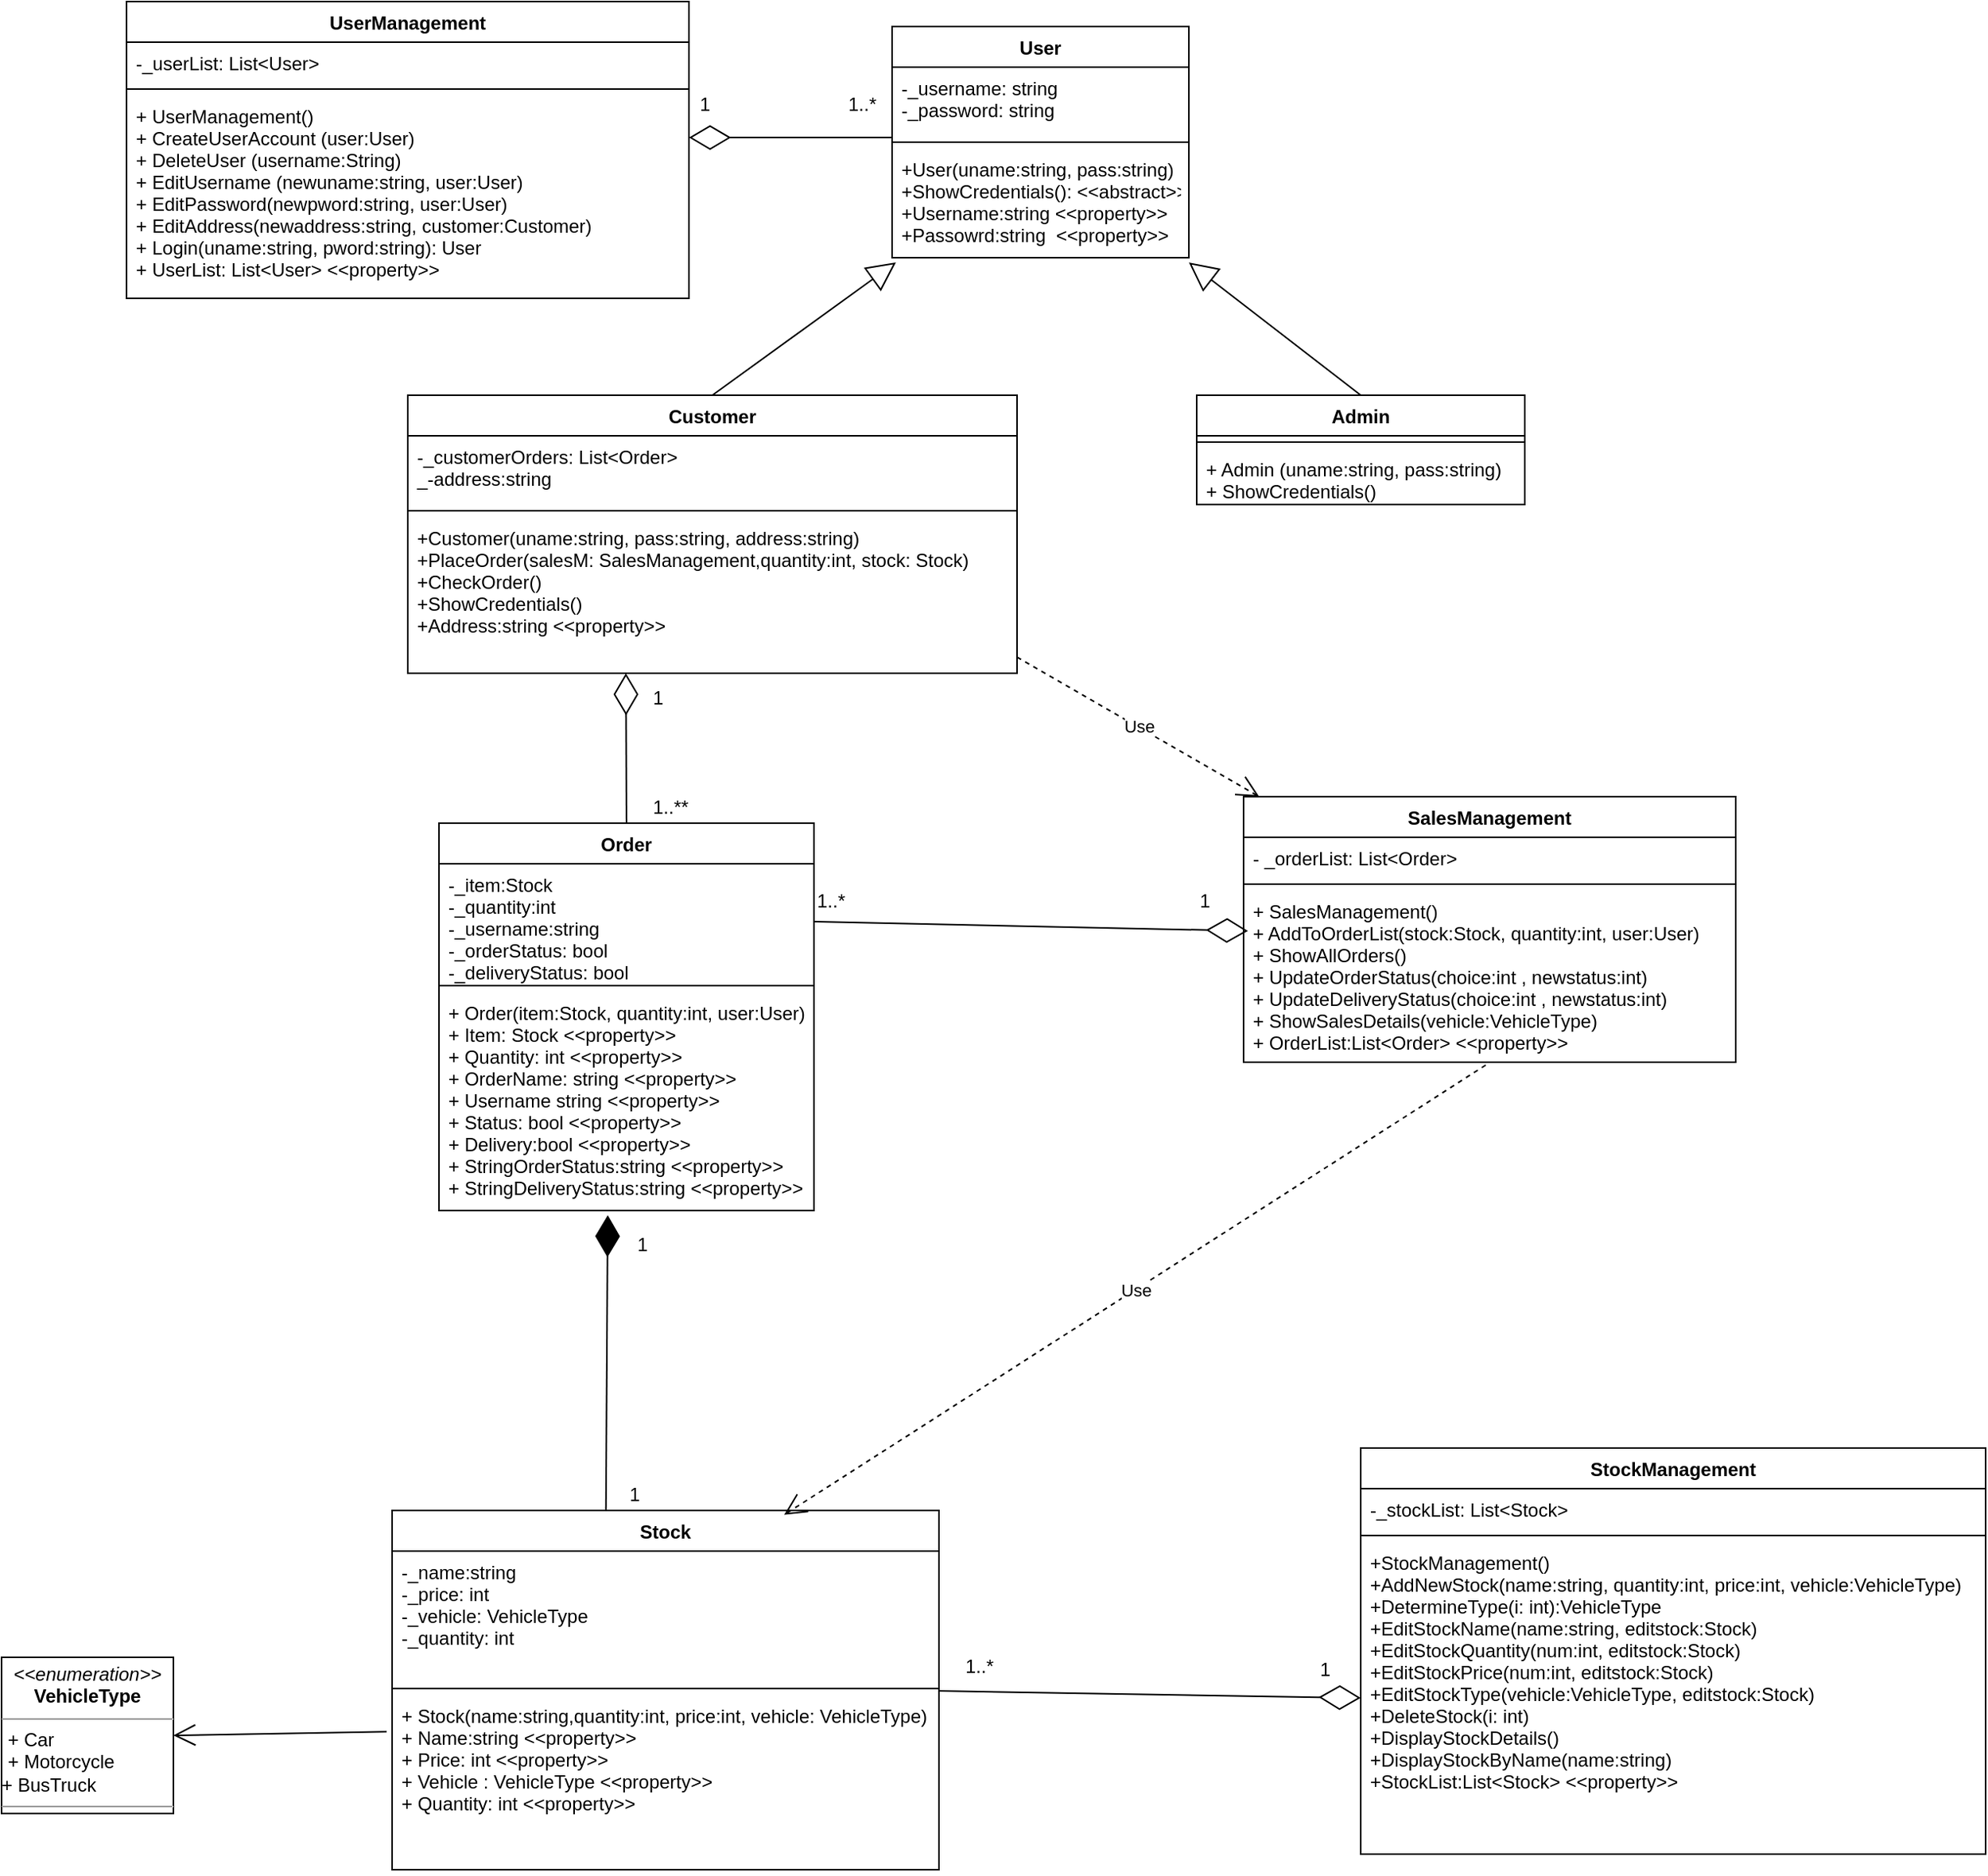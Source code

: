 <mxfile version="12.2.0" type="github" pages="1">
  <diagram id="43vNWwg8jOlzyk5GfrOZ" name="Page-1">
    <mxGraphModel dx="2820" dy="1512" grid="1" gridSize="10" guides="1" tooltips="1" connect="1" arrows="1" fold="1" page="1" pageScale="1" pageWidth="1100" pageHeight="850" math="0" shadow="0">
      <root>
        <mxCell id="0"/>
        <mxCell id="1" parent="0"/>
        <mxCell id="r0ZETI2wqyOW0yTTkkn_-1" value="UserManagement" style="swimlane;fontStyle=1;align=center;verticalAlign=top;childLayout=stackLayout;horizontal=1;startSize=26;horizontalStack=0;resizeParent=1;resizeParentMax=0;resizeLast=0;collapsible=1;marginBottom=0;" parent="1" vertex="1">
          <mxGeometry x="260" y="114" width="360" height="190" as="geometry"/>
        </mxCell>
        <mxCell id="r0ZETI2wqyOW0yTTkkn_-2" value="-_userList: List&lt;User&gt;" style="text;strokeColor=none;fillColor=none;align=left;verticalAlign=top;spacingLeft=4;spacingRight=4;overflow=hidden;rotatable=0;points=[[0,0.5],[1,0.5]];portConstraint=eastwest;" parent="r0ZETI2wqyOW0yTTkkn_-1" vertex="1">
          <mxGeometry y="26" width="360" height="26" as="geometry"/>
        </mxCell>
        <mxCell id="r0ZETI2wqyOW0yTTkkn_-3" value="" style="line;strokeWidth=1;fillColor=none;align=left;verticalAlign=middle;spacingTop=-1;spacingLeft=3;spacingRight=3;rotatable=0;labelPosition=right;points=[];portConstraint=eastwest;" parent="r0ZETI2wqyOW0yTTkkn_-1" vertex="1">
          <mxGeometry y="52" width="360" height="8" as="geometry"/>
        </mxCell>
        <mxCell id="r0ZETI2wqyOW0yTTkkn_-4" value="+ UserManagement()&#xa;+ CreateUserAccount (user:User)&#xa;+ DeleteUser (username:String)&#xa;+ EditUsername (newuname:string, user:User)&#xa;+ EditPassword(newpword:string, user:User)&#xa;+ EditAddress(newaddress:string, customer:Customer)&#xa;+ Login(uname:string, pword:string): User&#xa;+ UserList: List&lt;User&gt; &lt;&lt;property&gt;&gt;&#xa;&#xa;&#xa;" style="text;strokeColor=none;fillColor=none;align=left;verticalAlign=top;spacingLeft=4;spacingRight=4;overflow=hidden;rotatable=0;points=[[0,0.5],[1,0.5]];portConstraint=eastwest;" parent="r0ZETI2wqyOW0yTTkkn_-1" vertex="1">
          <mxGeometry y="60" width="360" height="130" as="geometry"/>
        </mxCell>
        <mxCell id="r0ZETI2wqyOW0yTTkkn_-5" value="User" style="swimlane;fontStyle=1;align=center;verticalAlign=top;childLayout=stackLayout;horizontal=1;startSize=26;horizontalStack=0;resizeParent=1;resizeParentMax=0;resizeLast=0;collapsible=1;marginBottom=0;" parent="1" vertex="1">
          <mxGeometry x="750" y="130" width="190" height="148" as="geometry"/>
        </mxCell>
        <mxCell id="r0ZETI2wqyOW0yTTkkn_-6" value="-_username: string&#xa;-_password: string&#xa;" style="text;strokeColor=none;fillColor=none;align=left;verticalAlign=top;spacingLeft=4;spacingRight=4;overflow=hidden;rotatable=0;points=[[0,0.5],[1,0.5]];portConstraint=eastwest;" parent="r0ZETI2wqyOW0yTTkkn_-5" vertex="1">
          <mxGeometry y="26" width="190" height="44" as="geometry"/>
        </mxCell>
        <mxCell id="r0ZETI2wqyOW0yTTkkn_-7" value="" style="line;strokeWidth=1;fillColor=none;align=left;verticalAlign=middle;spacingTop=-1;spacingLeft=3;spacingRight=3;rotatable=0;labelPosition=right;points=[];portConstraint=eastwest;" parent="r0ZETI2wqyOW0yTTkkn_-5" vertex="1">
          <mxGeometry y="70" width="190" height="8" as="geometry"/>
        </mxCell>
        <mxCell id="r0ZETI2wqyOW0yTTkkn_-8" value="+User(uname:string, pass:string)&#xa;+ShowCredentials(): &lt;&lt;abstract&gt;&gt; &#xa;+Username:string &lt;&lt;property&gt;&gt;&#xa;+Passowrd:string  &lt;&lt;property&gt;&gt;&#xa;&#xa;" style="text;strokeColor=none;fillColor=none;align=left;verticalAlign=top;spacingLeft=4;spacingRight=4;overflow=hidden;rotatable=0;points=[[0,0.5],[1,0.5]];portConstraint=eastwest;" parent="r0ZETI2wqyOW0yTTkkn_-5" vertex="1">
          <mxGeometry y="78" width="190" height="70" as="geometry"/>
        </mxCell>
        <mxCell id="r0ZETI2wqyOW0yTTkkn_-9" value="Customer" style="swimlane;fontStyle=1;align=center;verticalAlign=top;childLayout=stackLayout;horizontal=1;startSize=26;horizontalStack=0;resizeParent=1;resizeParentMax=0;resizeLast=0;collapsible=1;marginBottom=0;" parent="1" vertex="1">
          <mxGeometry x="440" y="366" width="390" height="178" as="geometry"/>
        </mxCell>
        <mxCell id="r0ZETI2wqyOW0yTTkkn_-10" value="-_customerOrders: List&lt;Order&gt;&#xa;_-address:string&#xa;" style="text;strokeColor=none;fillColor=none;align=left;verticalAlign=top;spacingLeft=4;spacingRight=4;overflow=hidden;rotatable=0;points=[[0,0.5],[1,0.5]];portConstraint=eastwest;" parent="r0ZETI2wqyOW0yTTkkn_-9" vertex="1">
          <mxGeometry y="26" width="390" height="44" as="geometry"/>
        </mxCell>
        <mxCell id="r0ZETI2wqyOW0yTTkkn_-11" value="" style="line;strokeWidth=1;fillColor=none;align=left;verticalAlign=middle;spacingTop=-1;spacingLeft=3;spacingRight=3;rotatable=0;labelPosition=right;points=[];portConstraint=eastwest;" parent="r0ZETI2wqyOW0yTTkkn_-9" vertex="1">
          <mxGeometry y="70" width="390" height="8" as="geometry"/>
        </mxCell>
        <mxCell id="r0ZETI2wqyOW0yTTkkn_-12" value="+Customer(uname:string, pass:string, address:string)&#xa;+PlaceOrder(salesM: SalesManagement,quantity:int, stock: Stock)&#xa;+CheckOrder()&#xa;+ShowCredentials() &#xa;+Address:string &lt;&lt;property&gt;&gt;&#xa;&#xa;&#xa;" style="text;strokeColor=none;fillColor=none;align=left;verticalAlign=top;spacingLeft=4;spacingRight=4;overflow=hidden;rotatable=0;points=[[0,0.5],[1,0.5]];portConstraint=eastwest;" parent="r0ZETI2wqyOW0yTTkkn_-9" vertex="1">
          <mxGeometry y="78" width="390" height="100" as="geometry"/>
        </mxCell>
        <mxCell id="r0ZETI2wqyOW0yTTkkn_-17" value="Admin" style="swimlane;fontStyle=1;align=center;verticalAlign=top;childLayout=stackLayout;horizontal=1;startSize=26;horizontalStack=0;resizeParent=1;resizeParentMax=0;resizeLast=0;collapsible=1;marginBottom=0;" parent="1" vertex="1">
          <mxGeometry x="945" y="366" width="210" height="70" as="geometry"/>
        </mxCell>
        <mxCell id="r0ZETI2wqyOW0yTTkkn_-19" value="" style="line;strokeWidth=1;fillColor=none;align=left;verticalAlign=middle;spacingTop=-1;spacingLeft=3;spacingRight=3;rotatable=0;labelPosition=right;points=[];portConstraint=eastwest;" parent="r0ZETI2wqyOW0yTTkkn_-17" vertex="1">
          <mxGeometry y="26" width="210" height="8" as="geometry"/>
        </mxCell>
        <mxCell id="r0ZETI2wqyOW0yTTkkn_-20" value="+ Admin (uname:string, pass:string)&#xa;+ ShowCredentials()&#xa;" style="text;strokeColor=none;fillColor=none;align=left;verticalAlign=top;spacingLeft=4;spacingRight=4;overflow=hidden;rotatable=0;points=[[0,0.5],[1,0.5]];portConstraint=eastwest;" parent="r0ZETI2wqyOW0yTTkkn_-17" vertex="1">
          <mxGeometry y="34" width="210" height="36" as="geometry"/>
        </mxCell>
        <mxCell id="r0ZETI2wqyOW0yTTkkn_-22" value="Order" style="swimlane;fontStyle=1;align=center;verticalAlign=top;childLayout=stackLayout;horizontal=1;startSize=26;horizontalStack=0;resizeParent=1;resizeParentMax=0;resizeLast=0;collapsible=1;marginBottom=0;" parent="1" vertex="1">
          <mxGeometry x="460" y="640" width="240" height="248" as="geometry"/>
        </mxCell>
        <mxCell id="r0ZETI2wqyOW0yTTkkn_-23" value="-_item:Stock&#xa;-_quantity:int&#xa;-_username:string&#xa;-_orderStatus: bool&#xa;-_deliveryStatus: bool&#xa;&#xa;&#xa;" style="text;strokeColor=none;fillColor=none;align=left;verticalAlign=top;spacingLeft=4;spacingRight=4;overflow=hidden;rotatable=0;points=[[0,0.5],[1,0.5]];portConstraint=eastwest;" parent="r0ZETI2wqyOW0yTTkkn_-22" vertex="1">
          <mxGeometry y="26" width="240" height="74" as="geometry"/>
        </mxCell>
        <mxCell id="r0ZETI2wqyOW0yTTkkn_-24" value="" style="line;strokeWidth=1;fillColor=none;align=left;verticalAlign=middle;spacingTop=-1;spacingLeft=3;spacingRight=3;rotatable=0;labelPosition=right;points=[];portConstraint=eastwest;" parent="r0ZETI2wqyOW0yTTkkn_-22" vertex="1">
          <mxGeometry y="100" width="240" height="8" as="geometry"/>
        </mxCell>
        <mxCell id="r0ZETI2wqyOW0yTTkkn_-25" value="+ Order(item:Stock, quantity:int, user:User)&#xa;+ Item: Stock &lt;&lt;property&gt;&gt;&#xa;+ Quantity: int &lt;&lt;property&gt;&gt;&#xa;+ OrderName: string &lt;&lt;property&gt;&gt;&#xa;+ Username string &lt;&lt;property&gt;&gt;&#xa;+ Status: bool &lt;&lt;property&gt;&gt;&#xa;+ Delivery:bool &lt;&lt;property&gt;&gt;&#xa;+ StringOrderStatus:string &lt;&lt;property&gt;&gt;&#xa;+ StringDeliveryStatus:string &lt;&lt;property&gt;&gt;&#xa;&#xa;" style="text;strokeColor=none;fillColor=none;align=left;verticalAlign=top;spacingLeft=4;spacingRight=4;overflow=hidden;rotatable=0;points=[[0,0.5],[1,0.5]];portConstraint=eastwest;" parent="r0ZETI2wqyOW0yTTkkn_-22" vertex="1">
          <mxGeometry y="108" width="240" height="140" as="geometry"/>
        </mxCell>
        <mxCell id="r0ZETI2wqyOW0yTTkkn_-26" value="SalesManagement" style="swimlane;fontStyle=1;align=center;verticalAlign=top;childLayout=stackLayout;horizontal=1;startSize=26;horizontalStack=0;resizeParent=1;resizeParentMax=0;resizeLast=0;collapsible=1;marginBottom=0;" parent="1" vertex="1">
          <mxGeometry x="975" y="623" width="315" height="170" as="geometry">
            <mxRectangle x="1440" y="774" width="130" height="26" as="alternateBounds"/>
          </mxGeometry>
        </mxCell>
        <mxCell id="r0ZETI2wqyOW0yTTkkn_-27" value="- _orderList: List&lt;Order&gt;" style="text;strokeColor=none;fillColor=none;align=left;verticalAlign=top;spacingLeft=4;spacingRight=4;overflow=hidden;rotatable=0;points=[[0,0.5],[1,0.5]];portConstraint=eastwest;" parent="r0ZETI2wqyOW0yTTkkn_-26" vertex="1">
          <mxGeometry y="26" width="315" height="26" as="geometry"/>
        </mxCell>
        <mxCell id="r0ZETI2wqyOW0yTTkkn_-28" value="" style="line;strokeWidth=1;fillColor=none;align=left;verticalAlign=middle;spacingTop=-1;spacingLeft=3;spacingRight=3;rotatable=0;labelPosition=right;points=[];portConstraint=eastwest;" parent="r0ZETI2wqyOW0yTTkkn_-26" vertex="1">
          <mxGeometry y="52" width="315" height="8" as="geometry"/>
        </mxCell>
        <mxCell id="r0ZETI2wqyOW0yTTkkn_-29" value="+ SalesManagement()&#xa;+ AddToOrderList(stock:Stock, quantity:int, user:User)&#xa;+ ShowAllOrders()&#xa;+ UpdateOrderStatus(choice:int , newstatus:int)&#xa;+ UpdateDeliveryStatus(choice:int , newstatus:int)&#xa;+ ShowSalesDetails(vehicle:VehicleType)&#xa;+ OrderList:List&lt;Order&gt; &lt;&lt;property&gt;&gt;&#xa;&#xa;&#xa;&#xa;" style="text;strokeColor=none;fillColor=none;align=left;verticalAlign=top;spacingLeft=4;spacingRight=4;overflow=hidden;rotatable=0;points=[[0,0.5],[1,0.5]];portConstraint=eastwest;" parent="r0ZETI2wqyOW0yTTkkn_-26" vertex="1">
          <mxGeometry y="60" width="315" height="110" as="geometry"/>
        </mxCell>
        <mxCell id="r0ZETI2wqyOW0yTTkkn_-30" value="Stock" style="swimlane;fontStyle=1;align=center;verticalAlign=top;childLayout=stackLayout;horizontal=1;startSize=26;horizontalStack=0;resizeParent=1;resizeParentMax=0;resizeLast=0;collapsible=1;marginBottom=0;" parent="1" vertex="1">
          <mxGeometry x="430" y="1080" width="350" height="230" as="geometry"/>
        </mxCell>
        <mxCell id="r0ZETI2wqyOW0yTTkkn_-31" value="-_name:string&#xa;-_price: int&#xa;-_vehicle: VehicleType&#xa;-_quantity: int&#xa;" style="text;strokeColor=none;fillColor=none;align=left;verticalAlign=top;spacingLeft=4;spacingRight=4;overflow=hidden;rotatable=0;points=[[0,0.5],[1,0.5]];portConstraint=eastwest;" parent="r0ZETI2wqyOW0yTTkkn_-30" vertex="1">
          <mxGeometry y="26" width="350" height="84" as="geometry"/>
        </mxCell>
        <mxCell id="r0ZETI2wqyOW0yTTkkn_-32" value="" style="line;strokeWidth=1;fillColor=none;align=left;verticalAlign=middle;spacingTop=-1;spacingLeft=3;spacingRight=3;rotatable=0;labelPosition=right;points=[];portConstraint=eastwest;" parent="r0ZETI2wqyOW0yTTkkn_-30" vertex="1">
          <mxGeometry y="110" width="350" height="8" as="geometry"/>
        </mxCell>
        <mxCell id="r0ZETI2wqyOW0yTTkkn_-33" value="+ Stock(name:string,quantity:int, price:int, vehicle: VehicleType)&#xa;+ Name:string &lt;&lt;property&gt;&gt;&#xa;+ Price: int &lt;&lt;property&gt;&gt;&#xa;+ Vehicle : VehicleType &lt;&lt;property&gt;&gt;&#xa;+ Quantity: int &lt;&lt;property&gt;&gt;&#xa;" style="text;strokeColor=none;fillColor=none;align=left;verticalAlign=top;spacingLeft=4;spacingRight=4;overflow=hidden;rotatable=0;points=[[0,0.5],[1,0.5]];portConstraint=eastwest;" parent="r0ZETI2wqyOW0yTTkkn_-30" vertex="1">
          <mxGeometry y="118" width="350" height="112" as="geometry"/>
        </mxCell>
        <mxCell id="r0ZETI2wqyOW0yTTkkn_-34" value="StockManagement" style="swimlane;fontStyle=1;align=center;verticalAlign=top;childLayout=stackLayout;horizontal=1;startSize=26;horizontalStack=0;resizeParent=1;resizeParentMax=0;resizeLast=0;collapsible=1;marginBottom=0;" parent="1" vertex="1">
          <mxGeometry x="1050" y="1040" width="400" height="260" as="geometry"/>
        </mxCell>
        <mxCell id="r0ZETI2wqyOW0yTTkkn_-35" value="-_stockList: List&lt;Stock&gt;" style="text;strokeColor=none;fillColor=none;align=left;verticalAlign=top;spacingLeft=4;spacingRight=4;overflow=hidden;rotatable=0;points=[[0,0.5],[1,0.5]];portConstraint=eastwest;" parent="r0ZETI2wqyOW0yTTkkn_-34" vertex="1">
          <mxGeometry y="26" width="400" height="26" as="geometry"/>
        </mxCell>
        <mxCell id="r0ZETI2wqyOW0yTTkkn_-36" value="" style="line;strokeWidth=1;fillColor=none;align=left;verticalAlign=middle;spacingTop=-1;spacingLeft=3;spacingRight=3;rotatable=0;labelPosition=right;points=[];portConstraint=eastwest;" parent="r0ZETI2wqyOW0yTTkkn_-34" vertex="1">
          <mxGeometry y="52" width="400" height="8" as="geometry"/>
        </mxCell>
        <mxCell id="r0ZETI2wqyOW0yTTkkn_-37" value="+StockManagement()&#xa;+AddNewStock(name:string, quantity:int, price:int, vehicle:VehicleType)&#xa;+DetermineType(i: int):VehicleType&#xa;+EditStockName(name:string, editstock:Stock)&#xa;+EditStockQuantity(num:int, editstock:Stock)&#xa;+EditStockPrice(num:int, editstock:Stock)&#xa;+EditStockType(vehicle:VehicleType, editstock:Stock)&#xa;+DeleteStock(i: int)&#xa;+DisplayStockDetails()&#xa;+DisplayStockByName(name:string)&#xa;+StockList:List&lt;Stock&gt; &lt;&lt;property&gt;&gt;&#xa;&#xa;&#xa;&#xa;" style="text;strokeColor=none;fillColor=none;align=left;verticalAlign=top;spacingLeft=4;spacingRight=4;overflow=hidden;rotatable=0;points=[[0,0.5],[1,0.5]];portConstraint=eastwest;" parent="r0ZETI2wqyOW0yTTkkn_-34" vertex="1">
          <mxGeometry y="60" width="400" height="200" as="geometry"/>
        </mxCell>
        <mxCell id="r0ZETI2wqyOW0yTTkkn_-38" value="&lt;p style=&quot;margin: 0px ; margin-top: 4px ; text-align: center&quot;&gt;&lt;i&gt;&amp;lt;&amp;lt;enumeration&amp;gt;&amp;gt;&lt;/i&gt;&lt;br&gt;&lt;b&gt;VehicleType&lt;/b&gt;&lt;/p&gt;&lt;hr size=&quot;1&quot;&gt;&lt;p style=&quot;margin: 0px ; margin-left: 4px&quot;&gt;+ Car&lt;/p&gt;&lt;p style=&quot;margin: 0px ; margin-left: 4px&quot;&gt;+ Motorcycle&lt;/p&gt;+ BusTruck&lt;hr size=&quot;1&quot;&gt;" style="verticalAlign=top;align=left;overflow=fill;fontSize=12;fontFamily=Helvetica;html=1;" parent="1" vertex="1">
          <mxGeometry x="180" y="1174" width="110" height="100" as="geometry"/>
        </mxCell>
        <mxCell id="NFNXPomns0XOpPRr1u2R-3" value="" style="endArrow=block;endSize=16;endFill=0;html=1;entryX=0.013;entryY=1.043;entryDx=0;entryDy=0;entryPerimeter=0;exitX=0.5;exitY=0;exitDx=0;exitDy=0;" parent="1" source="r0ZETI2wqyOW0yTTkkn_-9" target="r0ZETI2wqyOW0yTTkkn_-8" edge="1">
          <mxGeometry width="160" relative="1" as="geometry">
            <mxPoint x="840" y="444" as="sourcePoint"/>
            <mxPoint x="1000" y="444" as="targetPoint"/>
          </mxGeometry>
        </mxCell>
        <mxCell id="NFNXPomns0XOpPRr1u2R-5" value="" style="endArrow=block;endSize=16;endFill=0;html=1;entryX=1;entryY=1.043;entryDx=0;entryDy=0;entryPerimeter=0;exitX=0.5;exitY=0;exitDx=0;exitDy=0;" parent="1" source="r0ZETI2wqyOW0yTTkkn_-17" target="r0ZETI2wqyOW0yTTkkn_-8" edge="1">
          <mxGeometry width="160" relative="1" as="geometry">
            <mxPoint x="1370" y="497" as="sourcePoint"/>
            <mxPoint x="1562.47" y="344.01" as="targetPoint"/>
          </mxGeometry>
        </mxCell>
        <mxCell id="dziBrICTCjueydhqJgy6-5" value="" style="endArrow=diamondThin;endFill=0;endSize=24;html=1;exitX=0.5;exitY=0;exitDx=0;exitDy=0;entryX=0.358;entryY=1;entryDx=0;entryDy=0;entryPerimeter=0;" parent="1" source="r0ZETI2wqyOW0yTTkkn_-22" target="r0ZETI2wqyOW0yTTkkn_-12" edge="1">
          <mxGeometry width="160" relative="1" as="geometry">
            <mxPoint x="800" y="740" as="sourcePoint"/>
            <mxPoint x="960" y="740" as="targetPoint"/>
          </mxGeometry>
        </mxCell>
        <mxCell id="dziBrICTCjueydhqJgy6-7" value="" style="endArrow=open;endFill=1;endSize=12;html=1;exitX=-0.01;exitY=0.211;exitDx=0;exitDy=0;exitPerimeter=0;entryX=1;entryY=0.5;entryDx=0;entryDy=0;" parent="1" source="r0ZETI2wqyOW0yTTkkn_-33" target="r0ZETI2wqyOW0yTTkkn_-38" edge="1">
          <mxGeometry width="160" relative="1" as="geometry">
            <mxPoint x="680" y="950" as="sourcePoint"/>
            <mxPoint x="840" y="950" as="targetPoint"/>
          </mxGeometry>
        </mxCell>
        <mxCell id="dziBrICTCjueydhqJgy6-10" value="" style="endArrow=diamondThin;endFill=0;endSize=24;html=1;exitX=1;exitY=0.5;exitDx=0;exitDy=0;entryX=0.009;entryY=0.236;entryDx=0;entryDy=0;entryPerimeter=0;" parent="1" source="r0ZETI2wqyOW0yTTkkn_-23" target="r0ZETI2wqyOW0yTTkkn_-29" edge="1">
          <mxGeometry width="160" relative="1" as="geometry">
            <mxPoint x="850" y="650" as="sourcePoint"/>
            <mxPoint x="1010" y="650" as="targetPoint"/>
          </mxGeometry>
        </mxCell>
        <mxCell id="dziBrICTCjueydhqJgy6-11" value="" style="endArrow=diamondThin;endFill=0;endSize=24;html=1;exitX=1;exitY=-0.022;exitDx=0;exitDy=0;exitPerimeter=0;entryX=0;entryY=0.5;entryDx=0;entryDy=0;" parent="1" source="r0ZETI2wqyOW0yTTkkn_-33" target="r0ZETI2wqyOW0yTTkkn_-37" edge="1">
          <mxGeometry width="160" relative="1" as="geometry">
            <mxPoint x="1180" y="1200" as="sourcePoint"/>
            <mxPoint x="1340" y="1200" as="targetPoint"/>
          </mxGeometry>
        </mxCell>
        <mxCell id="dziBrICTCjueydhqJgy6-15" value="" style="endArrow=diamondThin;endFill=0;endSize=24;html=1;exitX=0;exitY=0.125;exitDx=0;exitDy=0;exitPerimeter=0;entryX=1;entryY=0.208;entryDx=0;entryDy=0;entryPerimeter=0;" parent="1" source="r0ZETI2wqyOW0yTTkkn_-7" target="r0ZETI2wqyOW0yTTkkn_-4" edge="1">
          <mxGeometry width="160" relative="1" as="geometry">
            <mxPoint x="650" y="150" as="sourcePoint"/>
            <mxPoint x="810" y="150" as="targetPoint"/>
          </mxGeometry>
        </mxCell>
        <mxCell id="hX9pOO5XAiGAnhDXTdA9-4" value="1" style="text;html=1;resizable=0;points=[];autosize=1;align=left;verticalAlign=top;spacingTop=-4;direction=south;" parent="1" vertex="1">
          <mxGeometry x="625" y="170" width="20" height="20" as="geometry"/>
        </mxCell>
        <mxCell id="hX9pOO5XAiGAnhDXTdA9-5" value="1..*" style="text;html=1;resizable=0;points=[];autosize=1;align=left;verticalAlign=top;spacingTop=-4;" parent="1" vertex="1">
          <mxGeometry x="720" y="170" width="30" height="20" as="geometry"/>
        </mxCell>
        <mxCell id="hX9pOO5XAiGAnhDXTdA9-6" value="1" style="text;html=1;resizable=0;points=[];autosize=1;align=left;verticalAlign=top;spacingTop=-4;" parent="1" vertex="1">
          <mxGeometry x="595" y="550" width="20" height="20" as="geometry"/>
        </mxCell>
        <mxCell id="hX9pOO5XAiGAnhDXTdA9-7" value="1..**" style="text;html=1;resizable=0;points=[];autosize=1;align=left;verticalAlign=top;spacingTop=-4;" parent="1" vertex="1">
          <mxGeometry x="595" y="620" width="40" height="20" as="geometry"/>
        </mxCell>
        <mxCell id="hX9pOO5XAiGAnhDXTdA9-8" value="1" style="text;html=1;resizable=0;points=[];autosize=1;align=left;verticalAlign=top;spacingTop=-4;" parent="1" vertex="1">
          <mxGeometry x="585" y="900" width="20" height="20" as="geometry"/>
        </mxCell>
        <mxCell id="hX9pOO5XAiGAnhDXTdA9-9" value="1" style="text;html=1;resizable=0;points=[];autosize=1;align=left;verticalAlign=top;spacingTop=-4;" parent="1" vertex="1">
          <mxGeometry x="580" y="1060" width="20" height="20" as="geometry"/>
        </mxCell>
        <mxCell id="hX9pOO5XAiGAnhDXTdA9-10" value="1..*" style="text;html=1;resizable=0;points=[];autosize=1;align=left;verticalAlign=top;spacingTop=-4;" parent="1" vertex="1">
          <mxGeometry x="700" y="680" width="30" height="20" as="geometry"/>
        </mxCell>
        <mxCell id="hX9pOO5XAiGAnhDXTdA9-11" value="1" style="text;html=1;resizable=0;points=[];autosize=1;align=left;verticalAlign=top;spacingTop=-4;" parent="1" vertex="1">
          <mxGeometry x="945" y="680" width="20" height="20" as="geometry"/>
        </mxCell>
        <mxCell id="hX9pOO5XAiGAnhDXTdA9-12" value="1..*" style="text;html=1;resizable=0;points=[];autosize=1;align=left;verticalAlign=top;spacingTop=-4;" parent="1" vertex="1">
          <mxGeometry x="795" y="1170" width="30" height="20" as="geometry"/>
        </mxCell>
        <mxCell id="hX9pOO5XAiGAnhDXTdA9-13" value="1" style="text;html=1;resizable=0;points=[];autosize=1;align=left;verticalAlign=top;spacingTop=-4;" parent="1" vertex="1">
          <mxGeometry x="1022" y="1172" width="20" height="20" as="geometry"/>
        </mxCell>
        <mxCell id="R2kUW-VN0UrL4hcpFqMU-1" value="Use" style="endArrow=open;endSize=12;dashed=1;html=1;exitX=1;exitY=0.897;exitDx=0;exitDy=0;exitPerimeter=0;" parent="1" source="r0ZETI2wqyOW0yTTkkn_-12" target="r0ZETI2wqyOW0yTTkkn_-26" edge="1">
          <mxGeometry width="160" relative="1" as="geometry">
            <mxPoint x="950" y="540" as="sourcePoint"/>
            <mxPoint x="1110" y="540" as="targetPoint"/>
          </mxGeometry>
        </mxCell>
        <mxCell id="bJzB30ID8hXrKneFsF_I-1" value="" style="endArrow=diamondThin;endFill=1;endSize=24;html=1;entryX=0.45;entryY=1.021;entryDx=0;entryDy=0;entryPerimeter=0;exitX=0.391;exitY=0;exitDx=0;exitDy=0;exitPerimeter=0;" edge="1" parent="1" source="r0ZETI2wqyOW0yTTkkn_-30" target="r0ZETI2wqyOW0yTTkkn_-25">
          <mxGeometry width="160" relative="1" as="geometry">
            <mxPoint x="460" y="1010" as="sourcePoint"/>
            <mxPoint x="620" y="1010" as="targetPoint"/>
          </mxGeometry>
        </mxCell>
        <mxCell id="bJzB30ID8hXrKneFsF_I-3" value="Use" style="endArrow=open;endSize=12;dashed=1;html=1;exitX=0.492;exitY=1.017;exitDx=0;exitDy=0;exitPerimeter=0;entryX=0.717;entryY=0.012;entryDx=0;entryDy=0;entryPerimeter=0;" edge="1" parent="1" source="r0ZETI2wqyOW0yTTkkn_-29" target="r0ZETI2wqyOW0yTTkkn_-30">
          <mxGeometry width="160" relative="1" as="geometry">
            <mxPoint x="1210" y="900" as="sourcePoint"/>
            <mxPoint x="1370" y="900" as="targetPoint"/>
          </mxGeometry>
        </mxCell>
      </root>
    </mxGraphModel>
  </diagram>
</mxfile>
